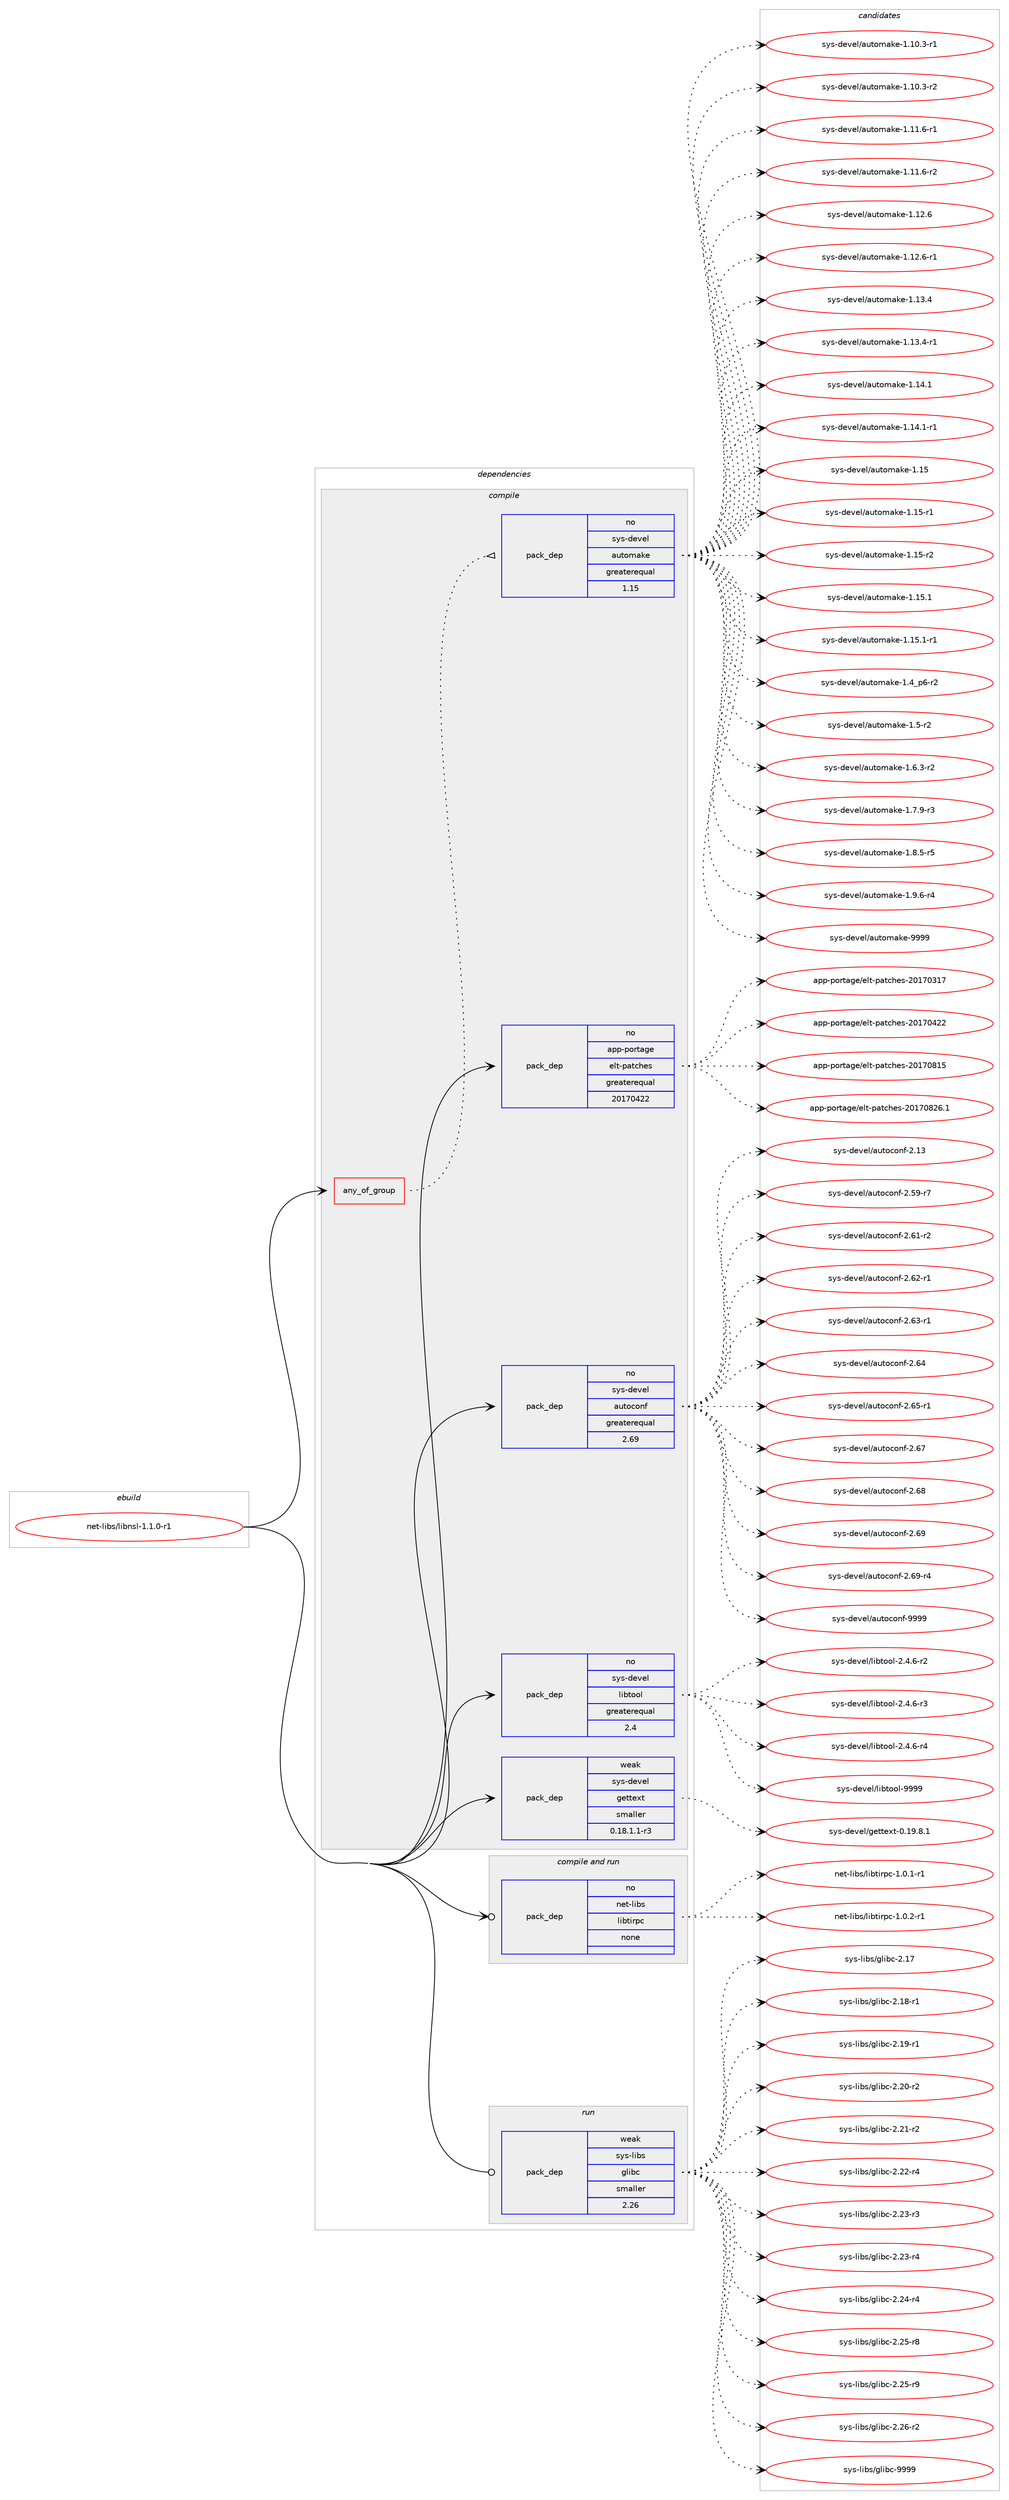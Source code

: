 digraph prolog {

# *************
# Graph options
# *************

newrank=true;
concentrate=true;
compound=true;
graph [rankdir=LR,fontname=Helvetica,fontsize=10,ranksep=1.5];#, ranksep=2.5, nodesep=0.2];
edge  [arrowhead=vee];
node  [fontname=Helvetica,fontsize=10];

# **********
# The ebuild
# **********

subgraph cluster_leftcol {
color=gray;
rank=same;
label=<<i>ebuild</i>>;
id [label="net-libs/libnsl-1.1.0-r1", color=red, width=4, href="../net-libs/libnsl-1.1.0-r1.svg"];
}

# ****************
# The dependencies
# ****************

subgraph cluster_midcol {
color=gray;
label=<<i>dependencies</i>>;
subgraph cluster_compile {
fillcolor="#eeeeee";
style=filled;
label=<<i>compile</i>>;
subgraph any6771 {
dependency417531 [label=<<TABLE BORDER="0" CELLBORDER="1" CELLSPACING="0" CELLPADDING="4"><TR><TD CELLPADDING="10">any_of_group</TD></TR></TABLE>>, shape=none, color=red];subgraph pack307302 {
dependency417532 [label=<<TABLE BORDER="0" CELLBORDER="1" CELLSPACING="0" CELLPADDING="4" WIDTH="220"><TR><TD ROWSPAN="6" CELLPADDING="30">pack_dep</TD></TR><TR><TD WIDTH="110">no</TD></TR><TR><TD>sys-devel</TD></TR><TR><TD>automake</TD></TR><TR><TD>greaterequal</TD></TR><TR><TD>1.15</TD></TR></TABLE>>, shape=none, color=blue];
}
dependency417531:e -> dependency417532:w [weight=20,style="dotted",arrowhead="oinv"];
}
id:e -> dependency417531:w [weight=20,style="solid",arrowhead="vee"];
subgraph pack307303 {
dependency417533 [label=<<TABLE BORDER="0" CELLBORDER="1" CELLSPACING="0" CELLPADDING="4" WIDTH="220"><TR><TD ROWSPAN="6" CELLPADDING="30">pack_dep</TD></TR><TR><TD WIDTH="110">no</TD></TR><TR><TD>app-portage</TD></TR><TR><TD>elt-patches</TD></TR><TR><TD>greaterequal</TD></TR><TR><TD>20170422</TD></TR></TABLE>>, shape=none, color=blue];
}
id:e -> dependency417533:w [weight=20,style="solid",arrowhead="vee"];
subgraph pack307304 {
dependency417534 [label=<<TABLE BORDER="0" CELLBORDER="1" CELLSPACING="0" CELLPADDING="4" WIDTH="220"><TR><TD ROWSPAN="6" CELLPADDING="30">pack_dep</TD></TR><TR><TD WIDTH="110">no</TD></TR><TR><TD>sys-devel</TD></TR><TR><TD>autoconf</TD></TR><TR><TD>greaterequal</TD></TR><TR><TD>2.69</TD></TR></TABLE>>, shape=none, color=blue];
}
id:e -> dependency417534:w [weight=20,style="solid",arrowhead="vee"];
subgraph pack307305 {
dependency417535 [label=<<TABLE BORDER="0" CELLBORDER="1" CELLSPACING="0" CELLPADDING="4" WIDTH="220"><TR><TD ROWSPAN="6" CELLPADDING="30">pack_dep</TD></TR><TR><TD WIDTH="110">no</TD></TR><TR><TD>sys-devel</TD></TR><TR><TD>libtool</TD></TR><TR><TD>greaterequal</TD></TR><TR><TD>2.4</TD></TR></TABLE>>, shape=none, color=blue];
}
id:e -> dependency417535:w [weight=20,style="solid",arrowhead="vee"];
subgraph pack307306 {
dependency417536 [label=<<TABLE BORDER="0" CELLBORDER="1" CELLSPACING="0" CELLPADDING="4" WIDTH="220"><TR><TD ROWSPAN="6" CELLPADDING="30">pack_dep</TD></TR><TR><TD WIDTH="110">weak</TD></TR><TR><TD>sys-devel</TD></TR><TR><TD>gettext</TD></TR><TR><TD>smaller</TD></TR><TR><TD>0.18.1.1-r3</TD></TR></TABLE>>, shape=none, color=blue];
}
id:e -> dependency417536:w [weight=20,style="solid",arrowhead="vee"];
}
subgraph cluster_compileandrun {
fillcolor="#eeeeee";
style=filled;
label=<<i>compile and run</i>>;
subgraph pack307307 {
dependency417537 [label=<<TABLE BORDER="0" CELLBORDER="1" CELLSPACING="0" CELLPADDING="4" WIDTH="220"><TR><TD ROWSPAN="6" CELLPADDING="30">pack_dep</TD></TR><TR><TD WIDTH="110">no</TD></TR><TR><TD>net-libs</TD></TR><TR><TD>libtirpc</TD></TR><TR><TD>none</TD></TR><TR><TD></TD></TR></TABLE>>, shape=none, color=blue];
}
id:e -> dependency417537:w [weight=20,style="solid",arrowhead="odotvee"];
}
subgraph cluster_run {
fillcolor="#eeeeee";
style=filled;
label=<<i>run</i>>;
subgraph pack307308 {
dependency417538 [label=<<TABLE BORDER="0" CELLBORDER="1" CELLSPACING="0" CELLPADDING="4" WIDTH="220"><TR><TD ROWSPAN="6" CELLPADDING="30">pack_dep</TD></TR><TR><TD WIDTH="110">weak</TD></TR><TR><TD>sys-libs</TD></TR><TR><TD>glibc</TD></TR><TR><TD>smaller</TD></TR><TR><TD>2.26</TD></TR></TABLE>>, shape=none, color=blue];
}
id:e -> dependency417538:w [weight=20,style="solid",arrowhead="odot"];
}
}

# **************
# The candidates
# **************

subgraph cluster_choices {
rank=same;
color=gray;
label=<<i>candidates</i>>;

subgraph choice307302 {
color=black;
nodesep=1;
choice11512111545100101118101108479711711611110997107101454946494846514511449 [label="sys-devel/automake-1.10.3-r1", color=red, width=4,href="../sys-devel/automake-1.10.3-r1.svg"];
choice11512111545100101118101108479711711611110997107101454946494846514511450 [label="sys-devel/automake-1.10.3-r2", color=red, width=4,href="../sys-devel/automake-1.10.3-r2.svg"];
choice11512111545100101118101108479711711611110997107101454946494946544511449 [label="sys-devel/automake-1.11.6-r1", color=red, width=4,href="../sys-devel/automake-1.11.6-r1.svg"];
choice11512111545100101118101108479711711611110997107101454946494946544511450 [label="sys-devel/automake-1.11.6-r2", color=red, width=4,href="../sys-devel/automake-1.11.6-r2.svg"];
choice1151211154510010111810110847971171161111099710710145494649504654 [label="sys-devel/automake-1.12.6", color=red, width=4,href="../sys-devel/automake-1.12.6.svg"];
choice11512111545100101118101108479711711611110997107101454946495046544511449 [label="sys-devel/automake-1.12.6-r1", color=red, width=4,href="../sys-devel/automake-1.12.6-r1.svg"];
choice1151211154510010111810110847971171161111099710710145494649514652 [label="sys-devel/automake-1.13.4", color=red, width=4,href="../sys-devel/automake-1.13.4.svg"];
choice11512111545100101118101108479711711611110997107101454946495146524511449 [label="sys-devel/automake-1.13.4-r1", color=red, width=4,href="../sys-devel/automake-1.13.4-r1.svg"];
choice1151211154510010111810110847971171161111099710710145494649524649 [label="sys-devel/automake-1.14.1", color=red, width=4,href="../sys-devel/automake-1.14.1.svg"];
choice11512111545100101118101108479711711611110997107101454946495246494511449 [label="sys-devel/automake-1.14.1-r1", color=red, width=4,href="../sys-devel/automake-1.14.1-r1.svg"];
choice115121115451001011181011084797117116111109971071014549464953 [label="sys-devel/automake-1.15", color=red, width=4,href="../sys-devel/automake-1.15.svg"];
choice1151211154510010111810110847971171161111099710710145494649534511449 [label="sys-devel/automake-1.15-r1", color=red, width=4,href="../sys-devel/automake-1.15-r1.svg"];
choice1151211154510010111810110847971171161111099710710145494649534511450 [label="sys-devel/automake-1.15-r2", color=red, width=4,href="../sys-devel/automake-1.15-r2.svg"];
choice1151211154510010111810110847971171161111099710710145494649534649 [label="sys-devel/automake-1.15.1", color=red, width=4,href="../sys-devel/automake-1.15.1.svg"];
choice11512111545100101118101108479711711611110997107101454946495346494511449 [label="sys-devel/automake-1.15.1-r1", color=red, width=4,href="../sys-devel/automake-1.15.1-r1.svg"];
choice115121115451001011181011084797117116111109971071014549465295112544511450 [label="sys-devel/automake-1.4_p6-r2", color=red, width=4,href="../sys-devel/automake-1.4_p6-r2.svg"];
choice11512111545100101118101108479711711611110997107101454946534511450 [label="sys-devel/automake-1.5-r2", color=red, width=4,href="../sys-devel/automake-1.5-r2.svg"];
choice115121115451001011181011084797117116111109971071014549465446514511450 [label="sys-devel/automake-1.6.3-r2", color=red, width=4,href="../sys-devel/automake-1.6.3-r2.svg"];
choice115121115451001011181011084797117116111109971071014549465546574511451 [label="sys-devel/automake-1.7.9-r3", color=red, width=4,href="../sys-devel/automake-1.7.9-r3.svg"];
choice115121115451001011181011084797117116111109971071014549465646534511453 [label="sys-devel/automake-1.8.5-r5", color=red, width=4,href="../sys-devel/automake-1.8.5-r5.svg"];
choice115121115451001011181011084797117116111109971071014549465746544511452 [label="sys-devel/automake-1.9.6-r4", color=red, width=4,href="../sys-devel/automake-1.9.6-r4.svg"];
choice115121115451001011181011084797117116111109971071014557575757 [label="sys-devel/automake-9999", color=red, width=4,href="../sys-devel/automake-9999.svg"];
dependency417532:e -> choice11512111545100101118101108479711711611110997107101454946494846514511449:w [style=dotted,weight="100"];
dependency417532:e -> choice11512111545100101118101108479711711611110997107101454946494846514511450:w [style=dotted,weight="100"];
dependency417532:e -> choice11512111545100101118101108479711711611110997107101454946494946544511449:w [style=dotted,weight="100"];
dependency417532:e -> choice11512111545100101118101108479711711611110997107101454946494946544511450:w [style=dotted,weight="100"];
dependency417532:e -> choice1151211154510010111810110847971171161111099710710145494649504654:w [style=dotted,weight="100"];
dependency417532:e -> choice11512111545100101118101108479711711611110997107101454946495046544511449:w [style=dotted,weight="100"];
dependency417532:e -> choice1151211154510010111810110847971171161111099710710145494649514652:w [style=dotted,weight="100"];
dependency417532:e -> choice11512111545100101118101108479711711611110997107101454946495146524511449:w [style=dotted,weight="100"];
dependency417532:e -> choice1151211154510010111810110847971171161111099710710145494649524649:w [style=dotted,weight="100"];
dependency417532:e -> choice11512111545100101118101108479711711611110997107101454946495246494511449:w [style=dotted,weight="100"];
dependency417532:e -> choice115121115451001011181011084797117116111109971071014549464953:w [style=dotted,weight="100"];
dependency417532:e -> choice1151211154510010111810110847971171161111099710710145494649534511449:w [style=dotted,weight="100"];
dependency417532:e -> choice1151211154510010111810110847971171161111099710710145494649534511450:w [style=dotted,weight="100"];
dependency417532:e -> choice1151211154510010111810110847971171161111099710710145494649534649:w [style=dotted,weight="100"];
dependency417532:e -> choice11512111545100101118101108479711711611110997107101454946495346494511449:w [style=dotted,weight="100"];
dependency417532:e -> choice115121115451001011181011084797117116111109971071014549465295112544511450:w [style=dotted,weight="100"];
dependency417532:e -> choice11512111545100101118101108479711711611110997107101454946534511450:w [style=dotted,weight="100"];
dependency417532:e -> choice115121115451001011181011084797117116111109971071014549465446514511450:w [style=dotted,weight="100"];
dependency417532:e -> choice115121115451001011181011084797117116111109971071014549465546574511451:w [style=dotted,weight="100"];
dependency417532:e -> choice115121115451001011181011084797117116111109971071014549465646534511453:w [style=dotted,weight="100"];
dependency417532:e -> choice115121115451001011181011084797117116111109971071014549465746544511452:w [style=dotted,weight="100"];
dependency417532:e -> choice115121115451001011181011084797117116111109971071014557575757:w [style=dotted,weight="100"];
}
subgraph choice307303 {
color=black;
nodesep=1;
choice97112112451121111141169710310147101108116451129711699104101115455048495548514955 [label="app-portage/elt-patches-20170317", color=red, width=4,href="../app-portage/elt-patches-20170317.svg"];
choice97112112451121111141169710310147101108116451129711699104101115455048495548525050 [label="app-portage/elt-patches-20170422", color=red, width=4,href="../app-portage/elt-patches-20170422.svg"];
choice97112112451121111141169710310147101108116451129711699104101115455048495548564953 [label="app-portage/elt-patches-20170815", color=red, width=4,href="../app-portage/elt-patches-20170815.svg"];
choice971121124511211111411697103101471011081164511297116991041011154550484955485650544649 [label="app-portage/elt-patches-20170826.1", color=red, width=4,href="../app-portage/elt-patches-20170826.1.svg"];
dependency417533:e -> choice97112112451121111141169710310147101108116451129711699104101115455048495548514955:w [style=dotted,weight="100"];
dependency417533:e -> choice97112112451121111141169710310147101108116451129711699104101115455048495548525050:w [style=dotted,weight="100"];
dependency417533:e -> choice97112112451121111141169710310147101108116451129711699104101115455048495548564953:w [style=dotted,weight="100"];
dependency417533:e -> choice971121124511211111411697103101471011081164511297116991041011154550484955485650544649:w [style=dotted,weight="100"];
}
subgraph choice307304 {
color=black;
nodesep=1;
choice115121115451001011181011084797117116111991111101024550464951 [label="sys-devel/autoconf-2.13", color=red, width=4,href="../sys-devel/autoconf-2.13.svg"];
choice1151211154510010111810110847971171161119911111010245504653574511455 [label="sys-devel/autoconf-2.59-r7", color=red, width=4,href="../sys-devel/autoconf-2.59-r7.svg"];
choice1151211154510010111810110847971171161119911111010245504654494511450 [label="sys-devel/autoconf-2.61-r2", color=red, width=4,href="../sys-devel/autoconf-2.61-r2.svg"];
choice1151211154510010111810110847971171161119911111010245504654504511449 [label="sys-devel/autoconf-2.62-r1", color=red, width=4,href="../sys-devel/autoconf-2.62-r1.svg"];
choice1151211154510010111810110847971171161119911111010245504654514511449 [label="sys-devel/autoconf-2.63-r1", color=red, width=4,href="../sys-devel/autoconf-2.63-r1.svg"];
choice115121115451001011181011084797117116111991111101024550465452 [label="sys-devel/autoconf-2.64", color=red, width=4,href="../sys-devel/autoconf-2.64.svg"];
choice1151211154510010111810110847971171161119911111010245504654534511449 [label="sys-devel/autoconf-2.65-r1", color=red, width=4,href="../sys-devel/autoconf-2.65-r1.svg"];
choice115121115451001011181011084797117116111991111101024550465455 [label="sys-devel/autoconf-2.67", color=red, width=4,href="../sys-devel/autoconf-2.67.svg"];
choice115121115451001011181011084797117116111991111101024550465456 [label="sys-devel/autoconf-2.68", color=red, width=4,href="../sys-devel/autoconf-2.68.svg"];
choice115121115451001011181011084797117116111991111101024550465457 [label="sys-devel/autoconf-2.69", color=red, width=4,href="../sys-devel/autoconf-2.69.svg"];
choice1151211154510010111810110847971171161119911111010245504654574511452 [label="sys-devel/autoconf-2.69-r4", color=red, width=4,href="../sys-devel/autoconf-2.69-r4.svg"];
choice115121115451001011181011084797117116111991111101024557575757 [label="sys-devel/autoconf-9999", color=red, width=4,href="../sys-devel/autoconf-9999.svg"];
dependency417534:e -> choice115121115451001011181011084797117116111991111101024550464951:w [style=dotted,weight="100"];
dependency417534:e -> choice1151211154510010111810110847971171161119911111010245504653574511455:w [style=dotted,weight="100"];
dependency417534:e -> choice1151211154510010111810110847971171161119911111010245504654494511450:w [style=dotted,weight="100"];
dependency417534:e -> choice1151211154510010111810110847971171161119911111010245504654504511449:w [style=dotted,weight="100"];
dependency417534:e -> choice1151211154510010111810110847971171161119911111010245504654514511449:w [style=dotted,weight="100"];
dependency417534:e -> choice115121115451001011181011084797117116111991111101024550465452:w [style=dotted,weight="100"];
dependency417534:e -> choice1151211154510010111810110847971171161119911111010245504654534511449:w [style=dotted,weight="100"];
dependency417534:e -> choice115121115451001011181011084797117116111991111101024550465455:w [style=dotted,weight="100"];
dependency417534:e -> choice115121115451001011181011084797117116111991111101024550465456:w [style=dotted,weight="100"];
dependency417534:e -> choice115121115451001011181011084797117116111991111101024550465457:w [style=dotted,weight="100"];
dependency417534:e -> choice1151211154510010111810110847971171161119911111010245504654574511452:w [style=dotted,weight="100"];
dependency417534:e -> choice115121115451001011181011084797117116111991111101024557575757:w [style=dotted,weight="100"];
}
subgraph choice307305 {
color=black;
nodesep=1;
choice1151211154510010111810110847108105981161111111084550465246544511450 [label="sys-devel/libtool-2.4.6-r2", color=red, width=4,href="../sys-devel/libtool-2.4.6-r2.svg"];
choice1151211154510010111810110847108105981161111111084550465246544511451 [label="sys-devel/libtool-2.4.6-r3", color=red, width=4,href="../sys-devel/libtool-2.4.6-r3.svg"];
choice1151211154510010111810110847108105981161111111084550465246544511452 [label="sys-devel/libtool-2.4.6-r4", color=red, width=4,href="../sys-devel/libtool-2.4.6-r4.svg"];
choice1151211154510010111810110847108105981161111111084557575757 [label="sys-devel/libtool-9999", color=red, width=4,href="../sys-devel/libtool-9999.svg"];
dependency417535:e -> choice1151211154510010111810110847108105981161111111084550465246544511450:w [style=dotted,weight="100"];
dependency417535:e -> choice1151211154510010111810110847108105981161111111084550465246544511451:w [style=dotted,weight="100"];
dependency417535:e -> choice1151211154510010111810110847108105981161111111084550465246544511452:w [style=dotted,weight="100"];
dependency417535:e -> choice1151211154510010111810110847108105981161111111084557575757:w [style=dotted,weight="100"];
}
subgraph choice307306 {
color=black;
nodesep=1;
choice1151211154510010111810110847103101116116101120116454846495746564649 [label="sys-devel/gettext-0.19.8.1", color=red, width=4,href="../sys-devel/gettext-0.19.8.1.svg"];
dependency417536:e -> choice1151211154510010111810110847103101116116101120116454846495746564649:w [style=dotted,weight="100"];
}
subgraph choice307307 {
color=black;
nodesep=1;
choice11010111645108105981154710810598116105114112994549464846494511449 [label="net-libs/libtirpc-1.0.1-r1", color=red, width=4,href="../net-libs/libtirpc-1.0.1-r1.svg"];
choice11010111645108105981154710810598116105114112994549464846504511449 [label="net-libs/libtirpc-1.0.2-r1", color=red, width=4,href="../net-libs/libtirpc-1.0.2-r1.svg"];
dependency417537:e -> choice11010111645108105981154710810598116105114112994549464846494511449:w [style=dotted,weight="100"];
dependency417537:e -> choice11010111645108105981154710810598116105114112994549464846504511449:w [style=dotted,weight="100"];
}
subgraph choice307308 {
color=black;
nodesep=1;
choice11512111545108105981154710310810598994550464955 [label="sys-libs/glibc-2.17", color=red, width=4,href="../sys-libs/glibc-2.17.svg"];
choice115121115451081059811547103108105989945504649564511449 [label="sys-libs/glibc-2.18-r1", color=red, width=4,href="../sys-libs/glibc-2.18-r1.svg"];
choice115121115451081059811547103108105989945504649574511449 [label="sys-libs/glibc-2.19-r1", color=red, width=4,href="../sys-libs/glibc-2.19-r1.svg"];
choice115121115451081059811547103108105989945504650484511450 [label="sys-libs/glibc-2.20-r2", color=red, width=4,href="../sys-libs/glibc-2.20-r2.svg"];
choice115121115451081059811547103108105989945504650494511450 [label="sys-libs/glibc-2.21-r2", color=red, width=4,href="../sys-libs/glibc-2.21-r2.svg"];
choice115121115451081059811547103108105989945504650504511452 [label="sys-libs/glibc-2.22-r4", color=red, width=4,href="../sys-libs/glibc-2.22-r4.svg"];
choice115121115451081059811547103108105989945504650514511451 [label="sys-libs/glibc-2.23-r3", color=red, width=4,href="../sys-libs/glibc-2.23-r3.svg"];
choice115121115451081059811547103108105989945504650514511452 [label="sys-libs/glibc-2.23-r4", color=red, width=4,href="../sys-libs/glibc-2.23-r4.svg"];
choice115121115451081059811547103108105989945504650524511452 [label="sys-libs/glibc-2.24-r4", color=red, width=4,href="../sys-libs/glibc-2.24-r4.svg"];
choice115121115451081059811547103108105989945504650534511456 [label="sys-libs/glibc-2.25-r8", color=red, width=4,href="../sys-libs/glibc-2.25-r8.svg"];
choice115121115451081059811547103108105989945504650534511457 [label="sys-libs/glibc-2.25-r9", color=red, width=4,href="../sys-libs/glibc-2.25-r9.svg"];
choice115121115451081059811547103108105989945504650544511450 [label="sys-libs/glibc-2.26-r2", color=red, width=4,href="../sys-libs/glibc-2.26-r2.svg"];
choice11512111545108105981154710310810598994557575757 [label="sys-libs/glibc-9999", color=red, width=4,href="../sys-libs/glibc-9999.svg"];
dependency417538:e -> choice11512111545108105981154710310810598994550464955:w [style=dotted,weight="100"];
dependency417538:e -> choice115121115451081059811547103108105989945504649564511449:w [style=dotted,weight="100"];
dependency417538:e -> choice115121115451081059811547103108105989945504649574511449:w [style=dotted,weight="100"];
dependency417538:e -> choice115121115451081059811547103108105989945504650484511450:w [style=dotted,weight="100"];
dependency417538:e -> choice115121115451081059811547103108105989945504650494511450:w [style=dotted,weight="100"];
dependency417538:e -> choice115121115451081059811547103108105989945504650504511452:w [style=dotted,weight="100"];
dependency417538:e -> choice115121115451081059811547103108105989945504650514511451:w [style=dotted,weight="100"];
dependency417538:e -> choice115121115451081059811547103108105989945504650514511452:w [style=dotted,weight="100"];
dependency417538:e -> choice115121115451081059811547103108105989945504650524511452:w [style=dotted,weight="100"];
dependency417538:e -> choice115121115451081059811547103108105989945504650534511456:w [style=dotted,weight="100"];
dependency417538:e -> choice115121115451081059811547103108105989945504650534511457:w [style=dotted,weight="100"];
dependency417538:e -> choice115121115451081059811547103108105989945504650544511450:w [style=dotted,weight="100"];
dependency417538:e -> choice11512111545108105981154710310810598994557575757:w [style=dotted,weight="100"];
}
}

}
